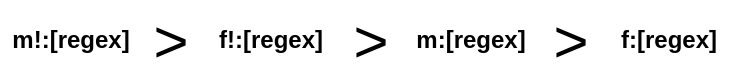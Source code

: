 <mxfile version="16.4.5" type="github">
  <diagram id="Ni9uWXQ8qNGRNFq54FH3" name="Page-1">
    <mxGraphModel dx="1422" dy="705" grid="1" gridSize="10" guides="1" tooltips="1" connect="1" arrows="1" fold="1" page="1" pageScale="1" pageWidth="827" pageHeight="1169" math="0" shadow="0">
      <root>
        <mxCell id="0" />
        <mxCell id="1" parent="0" />
        <mxCell id="k1NI9f-fPOs62LW1hEcz-2" value="m:[regex]" style="text;html=1;resizable=0;autosize=1;align=center;verticalAlign=middle;points=[];fillColor=none;strokeColor=none;rounded=0;fontStyle=1" parent="1" vertex="1">
          <mxGeometry x="310" y="220" width="70" height="20" as="geometry" />
        </mxCell>
        <mxCell id="k1NI9f-fPOs62LW1hEcz-3" value="m!:[regex]" style="text;html=1;resizable=0;autosize=1;align=center;verticalAlign=middle;points=[];fillColor=none;strokeColor=none;rounded=0;fontStyle=1" parent="1" vertex="1">
          <mxGeometry x="110" y="220" width="70" height="20" as="geometry" />
        </mxCell>
        <mxCell id="k1NI9f-fPOs62LW1hEcz-4" value="f!:[regex]" style="text;html=1;resizable=0;autosize=1;align=center;verticalAlign=middle;points=[];fillColor=none;strokeColor=none;rounded=0;fontStyle=1" parent="1" vertex="1">
          <mxGeometry x="210" y="220" width="70" height="20" as="geometry" />
        </mxCell>
        <mxCell id="k1NI9f-fPOs62LW1hEcz-5" value="f:[regex]" style="text;html=1;resizable=0;autosize=1;align=center;verticalAlign=middle;points=[];fillColor=none;strokeColor=none;rounded=0;fontStyle=1" parent="1" vertex="1">
          <mxGeometry x="414" y="220" width="60" height="20" as="geometry" />
        </mxCell>
        <mxCell id="ayB_Okzq8b2QyfFvcD44-2" value="&amp;gt;" style="text;html=1;resizable=0;autosize=1;align=center;verticalAlign=middle;points=[];fillColor=none;strokeColor=none;rounded=0;labelBorderColor=none;fontSize=30;" vertex="1" parent="1">
          <mxGeometry x="180" y="210" width="30" height="40" as="geometry" />
        </mxCell>
        <mxCell id="ayB_Okzq8b2QyfFvcD44-3" value="&amp;gt;" style="text;html=1;resizable=0;autosize=1;align=center;verticalAlign=middle;points=[];fillColor=none;strokeColor=none;rounded=0;labelBorderColor=none;fontSize=30;" vertex="1" parent="1">
          <mxGeometry x="280" y="210" width="30" height="40" as="geometry" />
        </mxCell>
        <mxCell id="ayB_Okzq8b2QyfFvcD44-4" value="&amp;gt;" style="text;html=1;resizable=0;autosize=1;align=center;verticalAlign=middle;points=[];fillColor=none;strokeColor=none;rounded=0;labelBorderColor=none;fontSize=30;" vertex="1" parent="1">
          <mxGeometry x="380" y="210" width="30" height="40" as="geometry" />
        </mxCell>
      </root>
    </mxGraphModel>
  </diagram>
</mxfile>
